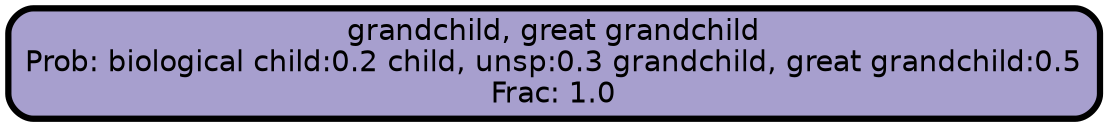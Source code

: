 graph Tree {
node [shape=box, style="filled, rounded",color="black",penwidth="3",fontcolor="black",                 fontname=helvetica] ;
graph [ranksep="0 equally", splines=straight,                 bgcolor=transparent, dpi=200] ;
edge [fontname=helvetica, color=black] ;
0 [label="grandchild, great grandchild
Prob: biological child:0.2 child, unsp:0.3 grandchild, great grandchild:0.5
Frac: 1.0", fillcolor="#a79fce"] ;
{rank = same;}}